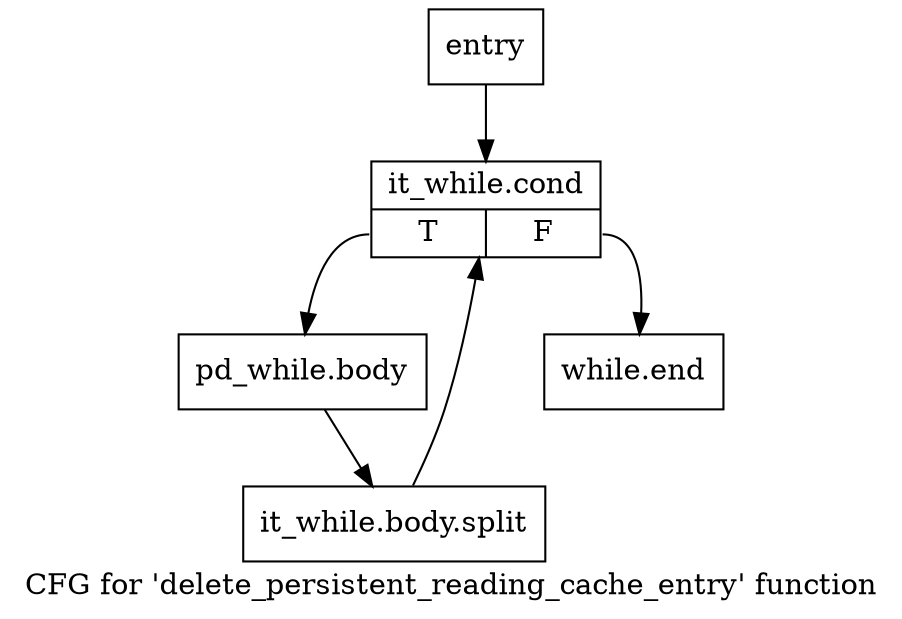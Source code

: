 digraph "CFG for 'delete_persistent_reading_cache_entry' function" {
	label="CFG for 'delete_persistent_reading_cache_entry' function";

	Node0x3654bd0 [shape=record,label="{entry}"];
	Node0x3654bd0 -> Node0x3654c20;
	Node0x3654c20 [shape=record,label="{it_while.cond|{<s0>T|<s1>F}}"];
	Node0x3654c20:s0 -> Node0x365a770;
	Node0x3654c20:s1 -> Node0x365a7c0;
	Node0x365a770 [shape=record,label="{pd_while.body}"];
	Node0x365a770 -> Node0x4be4650;
	Node0x4be4650 [shape=record,label="{it_while.body.split}"];
	Node0x4be4650 -> Node0x3654c20;
	Node0x365a7c0 [shape=record,label="{while.end}"];
}
